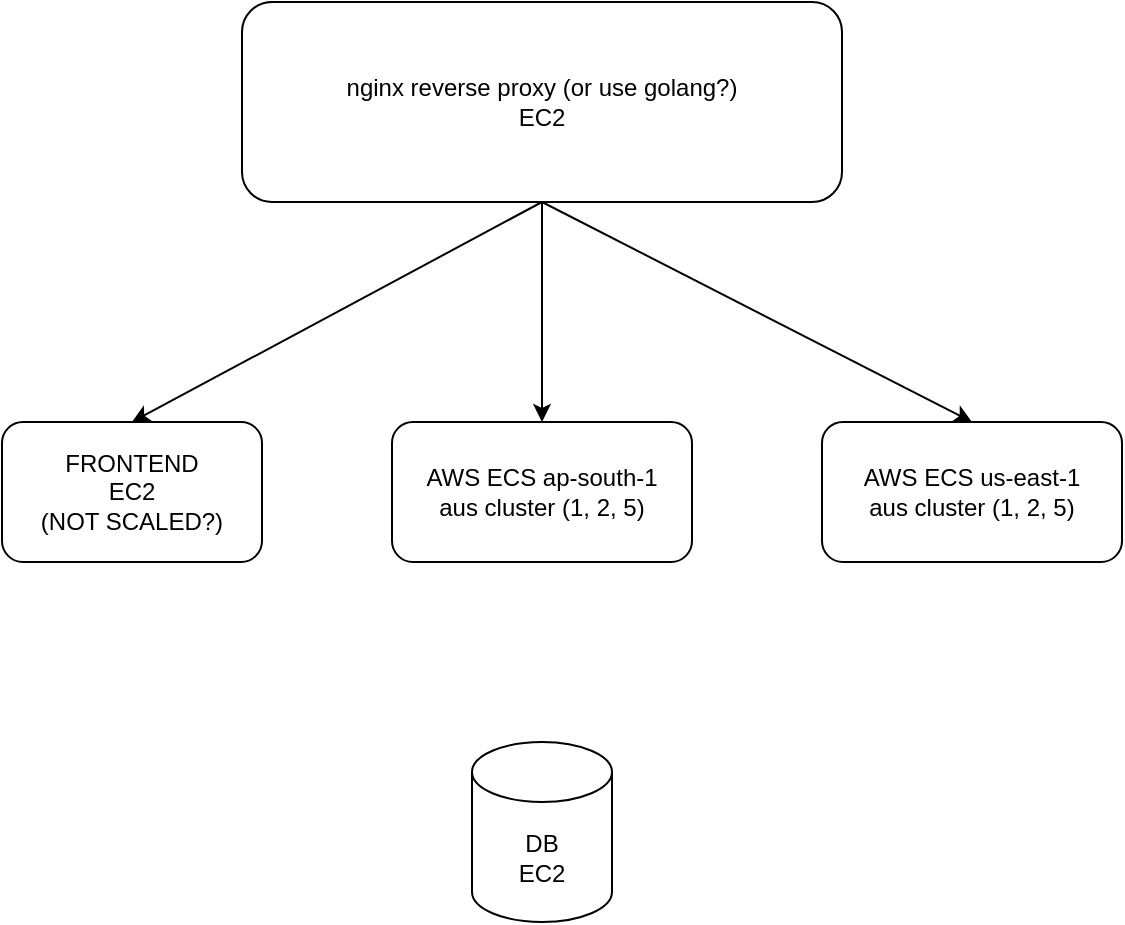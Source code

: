 <mxfile version="26.1.0">
  <diagram name="Page-1" id="XsKjswDsnSn-sBIZdLU6">
    <mxGraphModel dx="1395" dy="628" grid="1" gridSize="10" guides="1" tooltips="1" connect="1" arrows="1" fold="1" page="1" pageScale="1" pageWidth="850" pageHeight="1100" math="0" shadow="0">
      <root>
        <mxCell id="0" />
        <mxCell id="1" parent="0" />
        <mxCell id="7-5hp06oOx9DGlblAHuX-1" value="FRONTEND&lt;div&gt;EC2&lt;/div&gt;&lt;div&gt;(NOT SCALED?)&lt;/div&gt;" style="rounded=1;whiteSpace=wrap;html=1;" parent="1" vertex="1">
          <mxGeometry x="150" y="380" width="130" height="70" as="geometry" />
        </mxCell>
        <mxCell id="7-5hp06oOx9DGlblAHuX-2" value="AWS ECS ap-south-1&lt;div&gt;aus cluster (1, 2, 5)&lt;/div&gt;" style="rounded=1;whiteSpace=wrap;html=1;" parent="1" vertex="1">
          <mxGeometry x="345" y="380" width="150" height="70" as="geometry" />
        </mxCell>
        <mxCell id="7-5hp06oOx9DGlblAHuX-4" value="AWS ECS us-east-1&lt;div&gt;aus cluster (1, 2, 5)&lt;/div&gt;" style="rounded=1;whiteSpace=wrap;html=1;" parent="1" vertex="1">
          <mxGeometry x="560" y="380" width="150" height="70" as="geometry" />
        </mxCell>
        <mxCell id="7-5hp06oOx9DGlblAHuX-6" value="nginx reverse proxy (or use golang?)&lt;br&gt;EC2" style="rounded=1;whiteSpace=wrap;html=1;" parent="1" vertex="1">
          <mxGeometry x="270" y="170" width="300" height="100" as="geometry" />
        </mxCell>
        <mxCell id="7-5hp06oOx9DGlblAHuX-7" value="" style="endArrow=classic;html=1;rounded=0;exitX=0.5;exitY=1;exitDx=0;exitDy=0;entryX=0.5;entryY=0;entryDx=0;entryDy=0;" parent="1" source="7-5hp06oOx9DGlblAHuX-6" target="7-5hp06oOx9DGlblAHuX-2" edge="1">
          <mxGeometry width="50" height="50" relative="1" as="geometry">
            <mxPoint x="360" y="510" as="sourcePoint" />
            <mxPoint x="410" y="460" as="targetPoint" />
          </mxGeometry>
        </mxCell>
        <mxCell id="7-5hp06oOx9DGlblAHuX-8" value="" style="endArrow=classic;html=1;rounded=0;entryX=0.5;entryY=0;entryDx=0;entryDy=0;" parent="1" target="7-5hp06oOx9DGlblAHuX-4" edge="1">
          <mxGeometry width="50" height="50" relative="1" as="geometry">
            <mxPoint x="420" y="270" as="sourcePoint" />
            <mxPoint x="305" y="450" as="targetPoint" />
          </mxGeometry>
        </mxCell>
        <mxCell id="7-5hp06oOx9DGlblAHuX-10" value="DB&lt;div&gt;EC2&lt;/div&gt;" style="shape=cylinder3;whiteSpace=wrap;html=1;boundedLbl=1;backgroundOutline=1;size=15;" parent="1" vertex="1">
          <mxGeometry x="385" y="540" width="70" height="90" as="geometry" />
        </mxCell>
        <mxCell id="BbxTTq_It-f2OP_D6hbO-5" value="" style="endArrow=classic;html=1;rounded=0;exitX=0.5;exitY=1;exitDx=0;exitDy=0;entryX=0.5;entryY=0;entryDx=0;entryDy=0;" parent="1" source="7-5hp06oOx9DGlblAHuX-6" target="7-5hp06oOx9DGlblAHuX-1" edge="1">
          <mxGeometry width="50" height="50" relative="1" as="geometry">
            <mxPoint x="180" y="400" as="sourcePoint" />
            <mxPoint x="211.111" y="260" as="targetPoint" />
          </mxGeometry>
        </mxCell>
      </root>
    </mxGraphModel>
  </diagram>
</mxfile>
